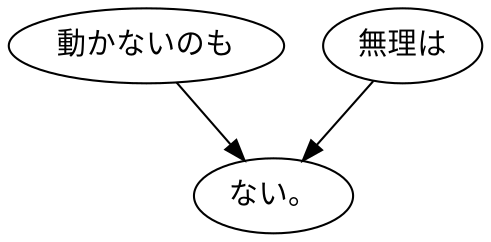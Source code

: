 digraph graph3533 {
	node0 [label="動かないのも"];
	node1 [label="無理は"];
	node2 [label="ない。"];
	node0 -> node2;
	node1 -> node2;
}
